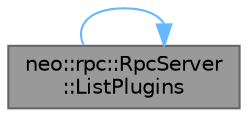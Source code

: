 digraph "neo::rpc::RpcServer::ListPlugins"
{
 // LATEX_PDF_SIZE
  bgcolor="transparent";
  edge [fontname=Helvetica,fontsize=10,labelfontname=Helvetica,labelfontsize=10];
  node [fontname=Helvetica,fontsize=10,shape=box,height=0.2,width=0.4];
  rankdir="LR";
  Node1 [id="Node000001",label="neo::rpc::RpcServer\l::ListPlugins",height=0.2,width=0.4,color="gray40", fillcolor="grey60", style="filled", fontcolor="black",tooltip="List plugins."];
  Node1 -> Node1 [id="edge1_Node000001_Node000001",color="steelblue1",style="solid",tooltip=" "];
}
